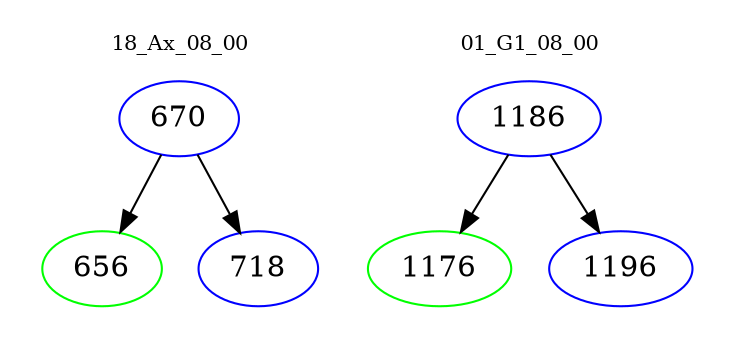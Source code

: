 digraph{
subgraph cluster_0 {
color = white
label = "18_Ax_08_00";
fontsize=10;
T0_670 [label="670", color="blue"]
T0_670 -> T0_656 [color="black"]
T0_656 [label="656", color="green"]
T0_670 -> T0_718 [color="black"]
T0_718 [label="718", color="blue"]
}
subgraph cluster_1 {
color = white
label = "01_G1_08_00";
fontsize=10;
T1_1186 [label="1186", color="blue"]
T1_1186 -> T1_1176 [color="black"]
T1_1176 [label="1176", color="green"]
T1_1186 -> T1_1196 [color="black"]
T1_1196 [label="1196", color="blue"]
}
}
